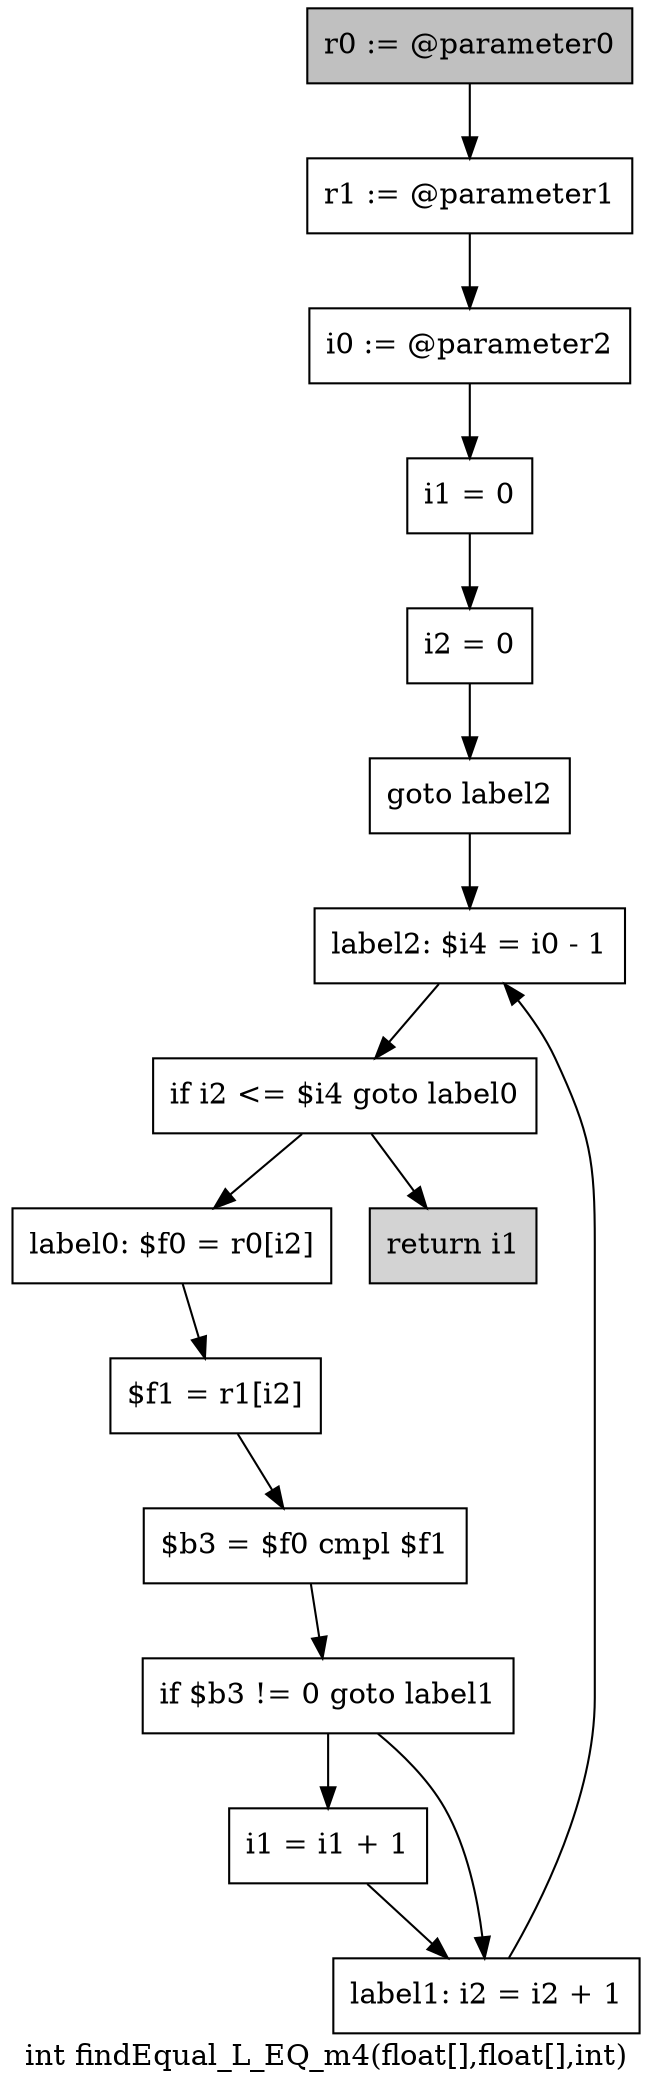 digraph "int findEqual_L_EQ_m4(float[],float[],int)" {
    label="int findEqual_L_EQ_m4(float[],float[],int)";
    node [shape=box];
    "0" [style=filled,fillcolor=gray,label="r0 := @parameter0",];
    "1" [label="r1 := @parameter1",];
    "0"->"1";
    "2" [label="i0 := @parameter2",];
    "1"->"2";
    "3" [label="i1 = 0",];
    "2"->"3";
    "4" [label="i2 = 0",];
    "3"->"4";
    "5" [label="goto label2",];
    "4"->"5";
    "12" [label="label2: $i4 = i0 - 1",];
    "5"->"12";
    "6" [label="label0: $f0 = r0[i2]",];
    "7" [label="$f1 = r1[i2]",];
    "6"->"7";
    "8" [label="$b3 = $f0 cmpl $f1",];
    "7"->"8";
    "9" [label="if $b3 != 0 goto label1",];
    "8"->"9";
    "10" [label="i1 = i1 + 1",];
    "9"->"10";
    "11" [label="label1: i2 = i2 + 1",];
    "9"->"11";
    "10"->"11";
    "11"->"12";
    "13" [label="if i2 <= $i4 goto label0",];
    "12"->"13";
    "13"->"6";
    "14" [style=filled,fillcolor=lightgray,label="return i1",];
    "13"->"14";
}
